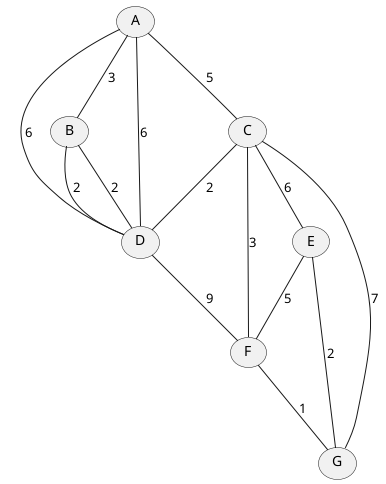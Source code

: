 @startuml
	(A)
	(B)
	(C)
	(D)
	(E)
	(F)
	(G)
	F -- G : 1
	B -- D : 2
	C -- D : 2
	D -- B : 2
	E -- G : 2
	A -- B : 3
	C -- F : 3
	A -- C : 5
	E -- F : 5
	A -- D : 6
	C -- E : 6
	D -- A : 6
	C -- G : 7
	D -- F : 9
@enduml